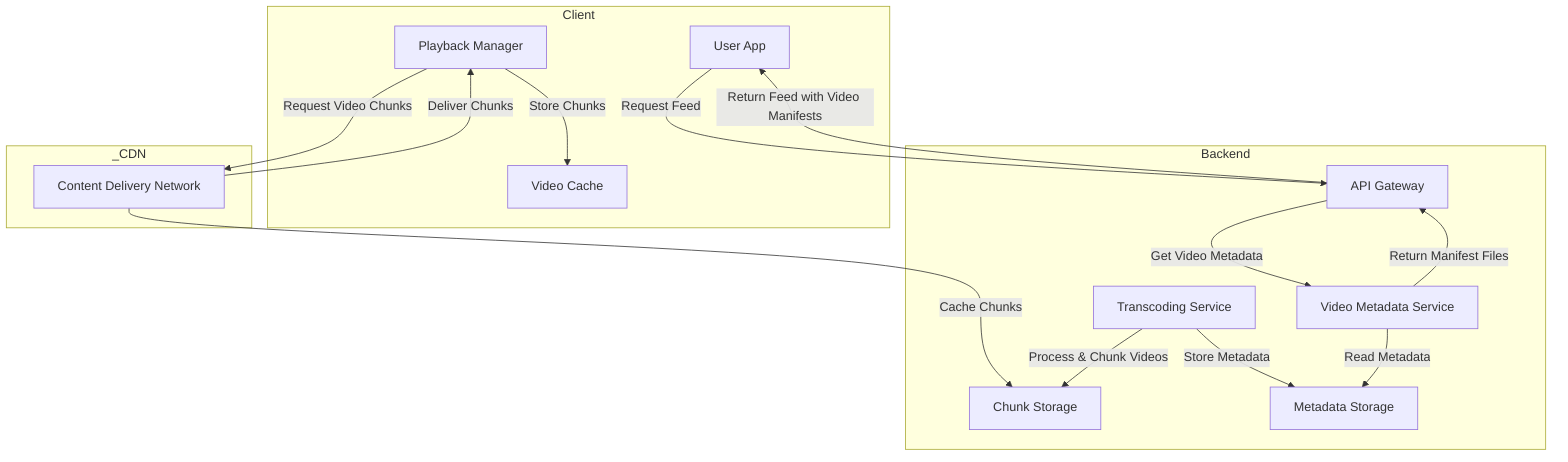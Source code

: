 flowchart TD
    subgraph Client
        UA[User App]
        VC[Video Cache]
        PM[Playback Manager]
    end
    
    subgraph Backend
        API[API Gateway]
        VMS[Video Metadata Service]
        TS[Transcoding Service]
        CS[Chunk Storage]
        MS[Metadata Storage]
    end

    subgraph _CDN
        CDN[Content Delivery Network]
    end

    UA -->|Request Feed| API
    API -->|Get Video Metadata| VMS
    VMS -->|Return Manifest Files| API
    API -->|Return Feed with Video Manifests| UA
    
    PM -->|Request Video Chunks| CDN
    CDN -->|Deliver Chunks| PM
    CDN -->|Cache Chunks| CS
    
    TS -->|Process & Chunk Videos| CS
    TS -->|Store Metadata| MS
    VMS -->|Read Metadata| MS
    
    PM -->|Store Chunks| VC